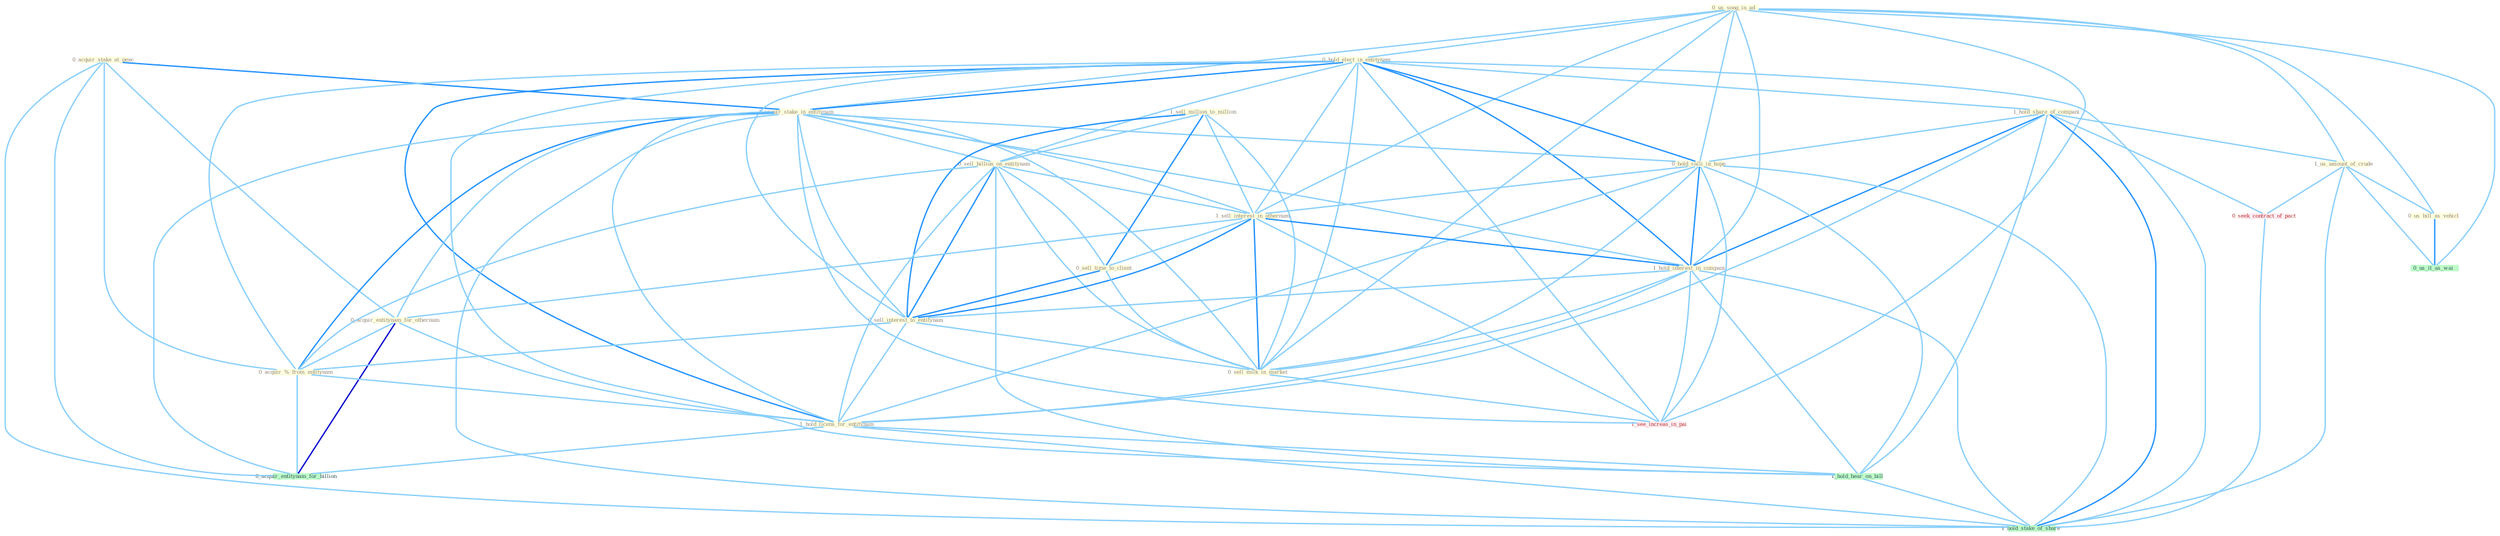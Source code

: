Graph G{ 
    node
    [shape=polygon,style=filled,width=.5,height=.06,color="#BDFCC9",fixedsize=true,fontsize=4,
    fontcolor="#2f4f4f"];
    {node
    [color="#ffffe0", fontcolor="#8b7d6b"] "0_acquir_stake_at_penc " "0_us_song_in_ad " "0_hold_elect_in_entitynam " "1_acquir_stake_in_entitynam " "1_hold_share_of_compani " "0_hold_ralli_in_hope " "1_sell_million_to_million " "0_sell_billion_on_entitynam " "1_sell_interest_in_othernum " "1_hold_interest_in_compani " "0_sell_time_to_client " "1_us_amount_of_crude " "0_acquir_entitynam_for_othernum " "0_sell_interest_to_entitynam " "0_acquir_%_from_entitynam " "0_sell_milk_in_market " "1_hold_licens_for_entitynam " "0_us_bill_as_vehicl "}
{node [color="#fff0f5", fontcolor="#b22222"] "0_seek_contract_of_pact " "1_see_increas_in_pai "}
edge [color="#B0E2FF"];

	"0_acquir_stake_at_penc " -- "1_acquir_stake_in_entitynam " [w="2", color="#1e90ff" , len=0.8];
	"0_acquir_stake_at_penc " -- "0_acquir_entitynam_for_othernum " [w="1", color="#87cefa" ];
	"0_acquir_stake_at_penc " -- "0_acquir_%_from_entitynam " [w="1", color="#87cefa" ];
	"0_acquir_stake_at_penc " -- "0_acquir_entitynam_for_billion " [w="1", color="#87cefa" ];
	"0_acquir_stake_at_penc " -- "1_hold_stake_of_share " [w="1", color="#87cefa" ];
	"0_us_song_in_ad " -- "0_hold_elect_in_entitynam " [w="1", color="#87cefa" ];
	"0_us_song_in_ad " -- "1_acquir_stake_in_entitynam " [w="1", color="#87cefa" ];
	"0_us_song_in_ad " -- "0_hold_ralli_in_hope " [w="1", color="#87cefa" ];
	"0_us_song_in_ad " -- "1_sell_interest_in_othernum " [w="1", color="#87cefa" ];
	"0_us_song_in_ad " -- "1_hold_interest_in_compani " [w="1", color="#87cefa" ];
	"0_us_song_in_ad " -- "1_us_amount_of_crude " [w="1", color="#87cefa" ];
	"0_us_song_in_ad " -- "0_sell_milk_in_market " [w="1", color="#87cefa" ];
	"0_us_song_in_ad " -- "0_us_bill_as_vehicl " [w="1", color="#87cefa" ];
	"0_us_song_in_ad " -- "0_us_it_as_wai " [w="1", color="#87cefa" ];
	"0_us_song_in_ad " -- "1_see_increas_in_pai " [w="1", color="#87cefa" ];
	"0_hold_elect_in_entitynam " -- "1_acquir_stake_in_entitynam " [w="2", color="#1e90ff" , len=0.8];
	"0_hold_elect_in_entitynam " -- "1_hold_share_of_compani " [w="1", color="#87cefa" ];
	"0_hold_elect_in_entitynam " -- "0_hold_ralli_in_hope " [w="2", color="#1e90ff" , len=0.8];
	"0_hold_elect_in_entitynam " -- "0_sell_billion_on_entitynam " [w="1", color="#87cefa" ];
	"0_hold_elect_in_entitynam " -- "1_sell_interest_in_othernum " [w="1", color="#87cefa" ];
	"0_hold_elect_in_entitynam " -- "1_hold_interest_in_compani " [w="2", color="#1e90ff" , len=0.8];
	"0_hold_elect_in_entitynam " -- "0_sell_interest_to_entitynam " [w="1", color="#87cefa" ];
	"0_hold_elect_in_entitynam " -- "0_acquir_%_from_entitynam " [w="1", color="#87cefa" ];
	"0_hold_elect_in_entitynam " -- "0_sell_milk_in_market " [w="1", color="#87cefa" ];
	"0_hold_elect_in_entitynam " -- "1_hold_licens_for_entitynam " [w="2", color="#1e90ff" , len=0.8];
	"0_hold_elect_in_entitynam " -- "1_see_increas_in_pai " [w="1", color="#87cefa" ];
	"0_hold_elect_in_entitynam " -- "1_hold_hear_on_bill " [w="1", color="#87cefa" ];
	"0_hold_elect_in_entitynam " -- "1_hold_stake_of_share " [w="1", color="#87cefa" ];
	"1_acquir_stake_in_entitynam " -- "0_hold_ralli_in_hope " [w="1", color="#87cefa" ];
	"1_acquir_stake_in_entitynam " -- "0_sell_billion_on_entitynam " [w="1", color="#87cefa" ];
	"1_acquir_stake_in_entitynam " -- "1_sell_interest_in_othernum " [w="1", color="#87cefa" ];
	"1_acquir_stake_in_entitynam " -- "1_hold_interest_in_compani " [w="1", color="#87cefa" ];
	"1_acquir_stake_in_entitynam " -- "0_acquir_entitynam_for_othernum " [w="1", color="#87cefa" ];
	"1_acquir_stake_in_entitynam " -- "0_sell_interest_to_entitynam " [w="1", color="#87cefa" ];
	"1_acquir_stake_in_entitynam " -- "0_acquir_%_from_entitynam " [w="2", color="#1e90ff" , len=0.8];
	"1_acquir_stake_in_entitynam " -- "0_sell_milk_in_market " [w="1", color="#87cefa" ];
	"1_acquir_stake_in_entitynam " -- "1_hold_licens_for_entitynam " [w="1", color="#87cefa" ];
	"1_acquir_stake_in_entitynam " -- "0_acquir_entitynam_for_billion " [w="1", color="#87cefa" ];
	"1_acquir_stake_in_entitynam " -- "1_see_increas_in_pai " [w="1", color="#87cefa" ];
	"1_acquir_stake_in_entitynam " -- "1_hold_stake_of_share " [w="1", color="#87cefa" ];
	"1_hold_share_of_compani " -- "0_hold_ralli_in_hope " [w="1", color="#87cefa" ];
	"1_hold_share_of_compani " -- "1_hold_interest_in_compani " [w="2", color="#1e90ff" , len=0.8];
	"1_hold_share_of_compani " -- "1_us_amount_of_crude " [w="1", color="#87cefa" ];
	"1_hold_share_of_compani " -- "1_hold_licens_for_entitynam " [w="1", color="#87cefa" ];
	"1_hold_share_of_compani " -- "0_seek_contract_of_pact " [w="1", color="#87cefa" ];
	"1_hold_share_of_compani " -- "1_hold_hear_on_bill " [w="1", color="#87cefa" ];
	"1_hold_share_of_compani " -- "1_hold_stake_of_share " [w="2", color="#1e90ff" , len=0.8];
	"0_hold_ralli_in_hope " -- "1_sell_interest_in_othernum " [w="1", color="#87cefa" ];
	"0_hold_ralli_in_hope " -- "1_hold_interest_in_compani " [w="2", color="#1e90ff" , len=0.8];
	"0_hold_ralli_in_hope " -- "0_sell_milk_in_market " [w="1", color="#87cefa" ];
	"0_hold_ralli_in_hope " -- "1_hold_licens_for_entitynam " [w="1", color="#87cefa" ];
	"0_hold_ralli_in_hope " -- "1_see_increas_in_pai " [w="1", color="#87cefa" ];
	"0_hold_ralli_in_hope " -- "1_hold_hear_on_bill " [w="1", color="#87cefa" ];
	"0_hold_ralli_in_hope " -- "1_hold_stake_of_share " [w="1", color="#87cefa" ];
	"1_sell_million_to_million " -- "0_sell_billion_on_entitynam " [w="1", color="#87cefa" ];
	"1_sell_million_to_million " -- "1_sell_interest_in_othernum " [w="1", color="#87cefa" ];
	"1_sell_million_to_million " -- "0_sell_time_to_client " [w="2", color="#1e90ff" , len=0.8];
	"1_sell_million_to_million " -- "0_sell_interest_to_entitynam " [w="2", color="#1e90ff" , len=0.8];
	"1_sell_million_to_million " -- "0_sell_milk_in_market " [w="1", color="#87cefa" ];
	"0_sell_billion_on_entitynam " -- "1_sell_interest_in_othernum " [w="1", color="#87cefa" ];
	"0_sell_billion_on_entitynam " -- "0_sell_time_to_client " [w="1", color="#87cefa" ];
	"0_sell_billion_on_entitynam " -- "0_sell_interest_to_entitynam " [w="2", color="#1e90ff" , len=0.8];
	"0_sell_billion_on_entitynam " -- "0_acquir_%_from_entitynam " [w="1", color="#87cefa" ];
	"0_sell_billion_on_entitynam " -- "0_sell_milk_in_market " [w="1", color="#87cefa" ];
	"0_sell_billion_on_entitynam " -- "1_hold_licens_for_entitynam " [w="1", color="#87cefa" ];
	"0_sell_billion_on_entitynam " -- "1_hold_hear_on_bill " [w="1", color="#87cefa" ];
	"1_sell_interest_in_othernum " -- "1_hold_interest_in_compani " [w="2", color="#1e90ff" , len=0.8];
	"1_sell_interest_in_othernum " -- "0_sell_time_to_client " [w="1", color="#87cefa" ];
	"1_sell_interest_in_othernum " -- "0_acquir_entitynam_for_othernum " [w="1", color="#87cefa" ];
	"1_sell_interest_in_othernum " -- "0_sell_interest_to_entitynam " [w="2", color="#1e90ff" , len=0.8];
	"1_sell_interest_in_othernum " -- "0_sell_milk_in_market " [w="2", color="#1e90ff" , len=0.8];
	"1_sell_interest_in_othernum " -- "1_see_increas_in_pai " [w="1", color="#87cefa" ];
	"1_hold_interest_in_compani " -- "0_sell_interest_to_entitynam " [w="1", color="#87cefa" ];
	"1_hold_interest_in_compani " -- "0_sell_milk_in_market " [w="1", color="#87cefa" ];
	"1_hold_interest_in_compani " -- "1_hold_licens_for_entitynam " [w="1", color="#87cefa" ];
	"1_hold_interest_in_compani " -- "1_see_increas_in_pai " [w="1", color="#87cefa" ];
	"1_hold_interest_in_compani " -- "1_hold_hear_on_bill " [w="1", color="#87cefa" ];
	"1_hold_interest_in_compani " -- "1_hold_stake_of_share " [w="1", color="#87cefa" ];
	"0_sell_time_to_client " -- "0_sell_interest_to_entitynam " [w="2", color="#1e90ff" , len=0.8];
	"0_sell_time_to_client " -- "0_sell_milk_in_market " [w="1", color="#87cefa" ];
	"1_us_amount_of_crude " -- "0_us_bill_as_vehicl " [w="1", color="#87cefa" ];
	"1_us_amount_of_crude " -- "0_seek_contract_of_pact " [w="1", color="#87cefa" ];
	"1_us_amount_of_crude " -- "0_us_it_as_wai " [w="1", color="#87cefa" ];
	"1_us_amount_of_crude " -- "1_hold_stake_of_share " [w="1", color="#87cefa" ];
	"0_acquir_entitynam_for_othernum " -- "0_acquir_%_from_entitynam " [w="1", color="#87cefa" ];
	"0_acquir_entitynam_for_othernum " -- "1_hold_licens_for_entitynam " [w="1", color="#87cefa" ];
	"0_acquir_entitynam_for_othernum " -- "0_acquir_entitynam_for_billion " [w="3", color="#0000cd" , len=0.6];
	"0_sell_interest_to_entitynam " -- "0_acquir_%_from_entitynam " [w="1", color="#87cefa" ];
	"0_sell_interest_to_entitynam " -- "0_sell_milk_in_market " [w="1", color="#87cefa" ];
	"0_sell_interest_to_entitynam " -- "1_hold_licens_for_entitynam " [w="1", color="#87cefa" ];
	"0_acquir_%_from_entitynam " -- "1_hold_licens_for_entitynam " [w="1", color="#87cefa" ];
	"0_acquir_%_from_entitynam " -- "0_acquir_entitynam_for_billion " [w="1", color="#87cefa" ];
	"0_sell_milk_in_market " -- "1_see_increas_in_pai " [w="1", color="#87cefa" ];
	"1_hold_licens_for_entitynam " -- "0_acquir_entitynam_for_billion " [w="1", color="#87cefa" ];
	"1_hold_licens_for_entitynam " -- "1_hold_hear_on_bill " [w="1", color="#87cefa" ];
	"1_hold_licens_for_entitynam " -- "1_hold_stake_of_share " [w="1", color="#87cefa" ];
	"0_us_bill_as_vehicl " -- "0_us_it_as_wai " [w="2", color="#1e90ff" , len=0.8];
	"0_seek_contract_of_pact " -- "1_hold_stake_of_share " [w="1", color="#87cefa" ];
	"1_hold_hear_on_bill " -- "1_hold_stake_of_share " [w="1", color="#87cefa" ];
}